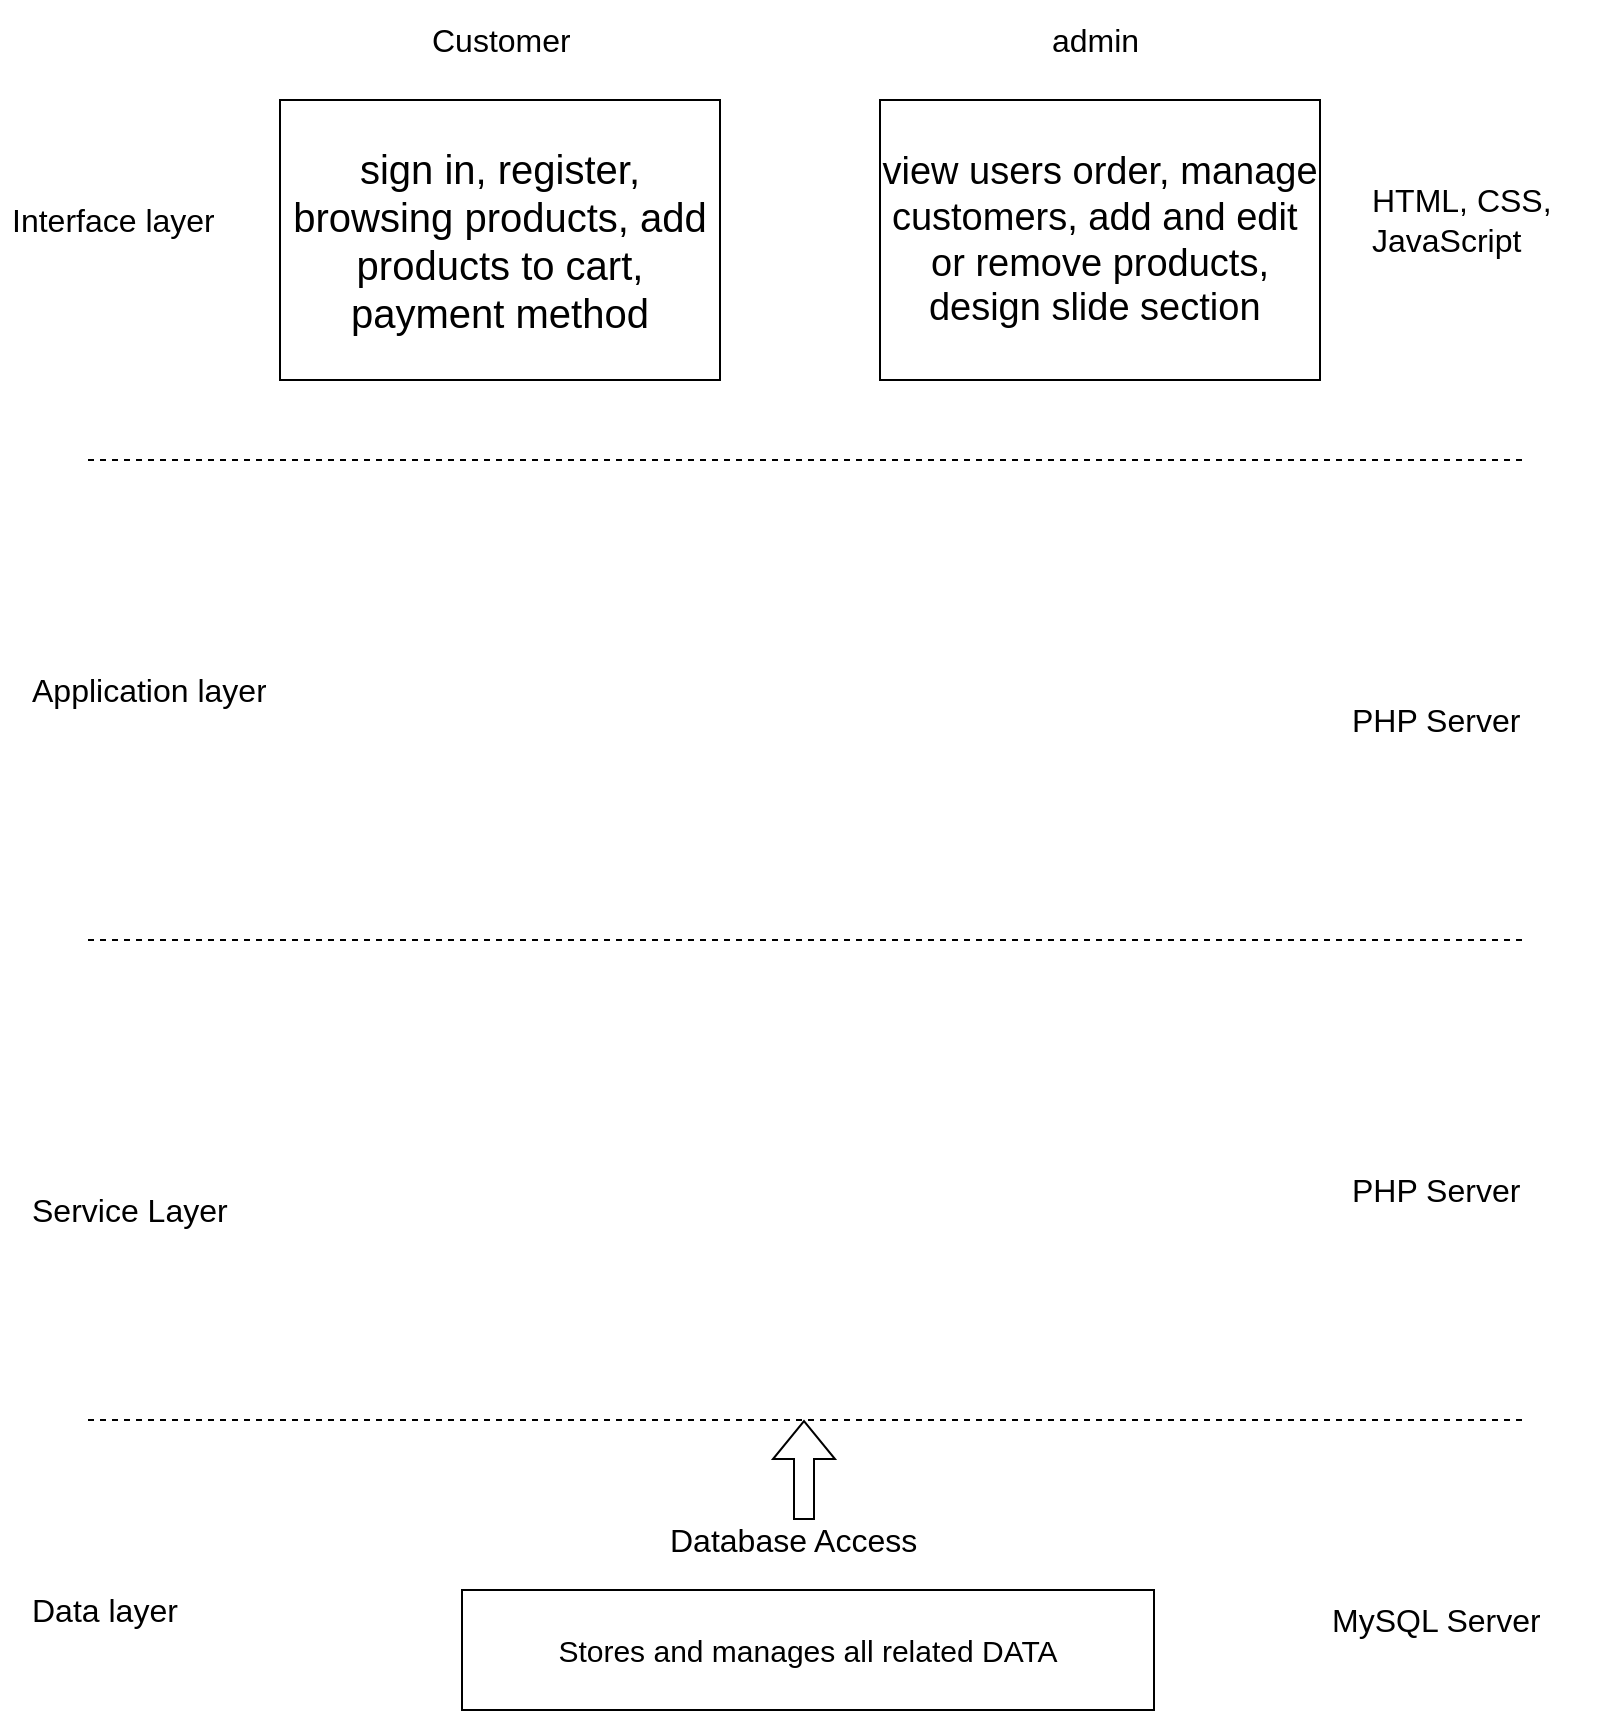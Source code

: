 <mxfile version="24.3.1" type="github">
  <diagram name="Page-1" id="E_kH0rnilTMO4YT4p6E3">
    <mxGraphModel dx="1065" dy="894" grid="1" gridSize="10" guides="1" tooltips="1" connect="1" arrows="1" fold="1" page="1" pageScale="1" pageWidth="827" pageHeight="1169" math="0" shadow="0">
      <root>
        <mxCell id="0" />
        <mxCell id="1" parent="0" />
        <mxCell id="DM1_KYIYmy6NlbsBaSmz-2" value="&lt;font style=&quot;font-size: 15px;&quot;&gt;Stores and manages all related DATA&lt;/font&gt;" style="rounded=0;whiteSpace=wrap;html=1;" vertex="1" parent="1">
          <mxGeometry x="241" y="1005" width="346" height="60" as="geometry" />
        </mxCell>
        <mxCell id="DM1_KYIYmy6NlbsBaSmz-3" value="&lt;font style=&quot;font-size: 16px;&quot;&gt;MySQL Server&lt;/font&gt;" style="text;strokeColor=none;fillColor=none;align=left;verticalAlign=middle;spacingLeft=4;spacingRight=4;overflow=hidden;points=[[0,0.5],[1,0.5]];portConstraint=eastwest;rotatable=0;whiteSpace=wrap;html=1;" vertex="1" parent="1">
          <mxGeometry x="670" y="1005" width="140" height="30" as="geometry" />
        </mxCell>
        <mxCell id="DM1_KYIYmy6NlbsBaSmz-4" value="&lt;font style=&quot;font-size: 16px;&quot;&gt;Data layer&lt;/font&gt;" style="text;strokeColor=none;fillColor=none;align=left;verticalAlign=middle;spacingLeft=4;spacingRight=4;overflow=hidden;points=[[0,0.5],[1,0.5]];portConstraint=eastwest;rotatable=0;whiteSpace=wrap;html=1;" vertex="1" parent="1">
          <mxGeometry x="20" y="1000" width="140" height="30" as="geometry" />
        </mxCell>
        <mxCell id="DM1_KYIYmy6NlbsBaSmz-5" value="" style="shape=flexArrow;endArrow=classic;html=1;rounded=0;" edge="1" parent="1">
          <mxGeometry width="50" height="50" relative="1" as="geometry">
            <mxPoint x="412" y="970" as="sourcePoint" />
            <mxPoint x="412" y="920" as="targetPoint" />
          </mxGeometry>
        </mxCell>
        <mxCell id="DM1_KYIYmy6NlbsBaSmz-6" value="" style="endArrow=none;dashed=1;html=1;rounded=0;" edge="1" parent="1">
          <mxGeometry width="50" height="50" relative="1" as="geometry">
            <mxPoint x="54" y="920" as="sourcePoint" />
            <mxPoint x="774" y="920" as="targetPoint" />
          </mxGeometry>
        </mxCell>
        <mxCell id="DM1_KYIYmy6NlbsBaSmz-7" value="&lt;font style=&quot;font-size: 16px;&quot;&gt;Service Layer&lt;/font&gt;" style="text;strokeColor=none;fillColor=none;align=left;verticalAlign=middle;spacingLeft=4;spacingRight=4;overflow=hidden;points=[[0,0.5],[1,0.5]];portConstraint=eastwest;rotatable=0;whiteSpace=wrap;html=1;" vertex="1" parent="1">
          <mxGeometry x="20" y="800" width="140" height="30" as="geometry" />
        </mxCell>
        <mxCell id="DM1_KYIYmy6NlbsBaSmz-8" value="" style="endArrow=none;dashed=1;html=1;rounded=0;" edge="1" parent="1">
          <mxGeometry width="50" height="50" relative="1" as="geometry">
            <mxPoint x="54" y="680" as="sourcePoint" />
            <mxPoint x="774" y="680" as="targetPoint" />
          </mxGeometry>
        </mxCell>
        <mxCell id="DM1_KYIYmy6NlbsBaSmz-9" value="" style="endArrow=none;dashed=1;html=1;rounded=0;" edge="1" parent="1">
          <mxGeometry width="50" height="50" relative="1" as="geometry">
            <mxPoint x="54" y="440" as="sourcePoint" />
            <mxPoint x="774" y="440" as="targetPoint" />
          </mxGeometry>
        </mxCell>
        <mxCell id="DM1_KYIYmy6NlbsBaSmz-10" value="&lt;font style=&quot;font-size: 16px;&quot;&gt;PHP Server&lt;/font&gt;" style="text;strokeColor=none;fillColor=none;align=left;verticalAlign=middle;spacingLeft=4;spacingRight=4;overflow=hidden;points=[[0,0.5],[1,0.5]];portConstraint=eastwest;rotatable=0;whiteSpace=wrap;html=1;" vertex="1" parent="1">
          <mxGeometry x="680" y="790" width="140" height="30" as="geometry" />
        </mxCell>
        <mxCell id="DM1_KYIYmy6NlbsBaSmz-11" value="&lt;font style=&quot;font-size: 16px;&quot;&gt;PHP Server&lt;/font&gt;" style="text;strokeColor=none;fillColor=none;align=left;verticalAlign=middle;spacingLeft=4;spacingRight=4;overflow=hidden;points=[[0,0.5],[1,0.5]];portConstraint=eastwest;rotatable=0;whiteSpace=wrap;html=1;" vertex="1" parent="1">
          <mxGeometry x="680" y="554.5" width="140" height="30" as="geometry" />
        </mxCell>
        <mxCell id="DM1_KYIYmy6NlbsBaSmz-12" value="&lt;font style=&quot;font-size: 16px;&quot;&gt;HTML, CSS, JavaScript&lt;/font&gt;" style="text;strokeColor=none;fillColor=none;align=left;verticalAlign=middle;spacingLeft=4;spacingRight=4;overflow=hidden;points=[[0,0.5],[1,0.5]];portConstraint=eastwest;rotatable=0;whiteSpace=wrap;html=1;" vertex="1" parent="1">
          <mxGeometry x="690" y="290" width="120" height="60" as="geometry" />
        </mxCell>
        <mxCell id="DM1_KYIYmy6NlbsBaSmz-13" value="&lt;font style=&quot;font-size: 20px;&quot;&gt;sign in, register, browsing products, add products to cart, payment method&lt;/font&gt;" style="rounded=0;whiteSpace=wrap;html=1;" vertex="1" parent="1">
          <mxGeometry x="150" y="260" width="220" height="140" as="geometry" />
        </mxCell>
        <mxCell id="DM1_KYIYmy6NlbsBaSmz-14" value="&lt;font style=&quot;font-size: 19px;&quot;&gt;view users order, manage customers, add and edit&amp;nbsp; or remove products, design slide section&amp;nbsp;&lt;/font&gt;" style="rounded=0;whiteSpace=wrap;html=1;" vertex="1" parent="1">
          <mxGeometry x="450" y="260" width="220" height="140" as="geometry" />
        </mxCell>
        <mxCell id="DM1_KYIYmy6NlbsBaSmz-15" value="&lt;font style=&quot;font-size: 16px;&quot;&gt;admin&lt;/font&gt;" style="text;strokeColor=none;fillColor=none;align=left;verticalAlign=middle;spacingLeft=4;spacingRight=4;overflow=hidden;points=[[0,0.5],[1,0.5]];portConstraint=eastwest;rotatable=0;whiteSpace=wrap;html=1;" vertex="1" parent="1">
          <mxGeometry x="530" y="210" width="100" height="40" as="geometry" />
        </mxCell>
        <mxCell id="DM1_KYIYmy6NlbsBaSmz-16" value="&lt;span style=&quot;font-size: 16px;&quot;&gt;Customer&lt;/span&gt;" style="text;strokeColor=none;fillColor=none;align=left;verticalAlign=middle;spacingLeft=4;spacingRight=4;overflow=hidden;points=[[0,0.5],[1,0.5]];portConstraint=eastwest;rotatable=0;whiteSpace=wrap;html=1;" vertex="1" parent="1">
          <mxGeometry x="220" y="210" width="100" height="40" as="geometry" />
        </mxCell>
        <mxCell id="DM1_KYIYmy6NlbsBaSmz-17" value="&lt;span style=&quot;font-size: 16px;&quot;&gt;Database Access&lt;/span&gt;" style="text;strokeColor=none;fillColor=none;align=left;verticalAlign=middle;spacingLeft=4;spacingRight=4;overflow=hidden;points=[[0,0.5],[1,0.5]];portConstraint=eastwest;rotatable=0;whiteSpace=wrap;html=1;" vertex="1" parent="1">
          <mxGeometry x="339" y="960" width="150" height="40" as="geometry" />
        </mxCell>
        <mxCell id="DM1_KYIYmy6NlbsBaSmz-18" value="&lt;span style=&quot;font-size: 16px;&quot;&gt;Interface layer&lt;/span&gt;" style="text;strokeColor=none;fillColor=none;align=left;verticalAlign=middle;spacingLeft=4;spacingRight=4;overflow=hidden;points=[[0,0.5],[1,0.5]];portConstraint=eastwest;rotatable=0;whiteSpace=wrap;html=1;" vertex="1" parent="1">
          <mxGeometry x="10" y="305" width="120" height="30" as="geometry" />
        </mxCell>
        <mxCell id="DM1_KYIYmy6NlbsBaSmz-19" value="&lt;font style=&quot;font-size: 16px;&quot;&gt;Application layer&lt;/font&gt;" style="text;strokeColor=none;fillColor=none;align=left;verticalAlign=middle;spacingLeft=4;spacingRight=4;overflow=hidden;points=[[0,0.5],[1,0.5]];portConstraint=eastwest;rotatable=0;whiteSpace=wrap;html=1;" vertex="1" parent="1">
          <mxGeometry x="20" y="540" width="140" height="30" as="geometry" />
        </mxCell>
      </root>
    </mxGraphModel>
  </diagram>
</mxfile>
